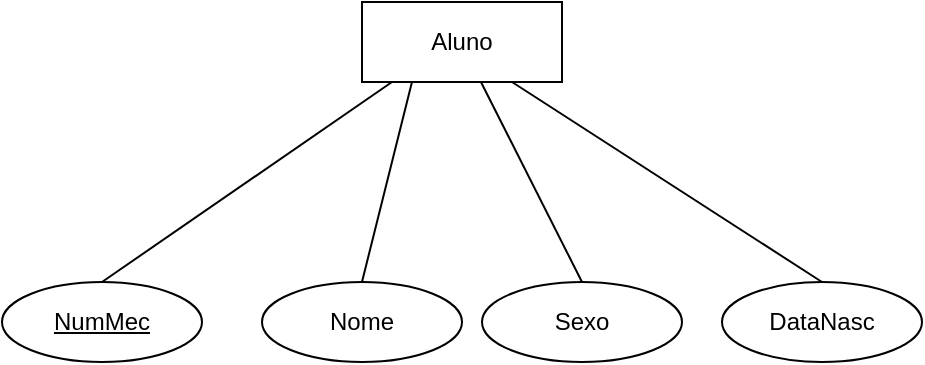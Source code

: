 <mxfile version="24.7.14">
  <diagram name="Página-1" id="2f2UPzV9zlhATGjmx9mv">
    <mxGraphModel dx="819" dy="446" grid="1" gridSize="10" guides="1" tooltips="1" connect="1" arrows="1" fold="1" page="1" pageScale="1" pageWidth="827" pageHeight="1169" math="0" shadow="0">
      <root>
        <mxCell id="0" />
        <mxCell id="1" parent="0" />
        <mxCell id="5HO97Udu_oxN3hNyHG41-3" value="Aluno" style="whiteSpace=wrap;html=1;align=center;" vertex="1" parent="1">
          <mxGeometry x="270" y="120" width="100" height="40" as="geometry" />
        </mxCell>
        <mxCell id="5HO97Udu_oxN3hNyHG41-4" value="&lt;u&gt;NumMec&lt;/u&gt;" style="ellipse;whiteSpace=wrap;html=1;align=center;" vertex="1" parent="1">
          <mxGeometry x="90" y="260" width="100" height="40" as="geometry" />
        </mxCell>
        <mxCell id="5HO97Udu_oxN3hNyHG41-5" value="Nome" style="ellipse;whiteSpace=wrap;html=1;align=center;" vertex="1" parent="1">
          <mxGeometry x="220" y="260" width="100" height="40" as="geometry" />
        </mxCell>
        <mxCell id="5HO97Udu_oxN3hNyHG41-6" value="Sexo" style="ellipse;whiteSpace=wrap;html=1;align=center;" vertex="1" parent="1">
          <mxGeometry x="330" y="260" width="100" height="40" as="geometry" />
        </mxCell>
        <mxCell id="5HO97Udu_oxN3hNyHG41-7" value="DataNasc" style="ellipse;whiteSpace=wrap;html=1;align=center;" vertex="1" parent="1">
          <mxGeometry x="450" y="260" width="100" height="40" as="geometry" />
        </mxCell>
        <mxCell id="5HO97Udu_oxN3hNyHG41-10" value="" style="endArrow=none;html=1;rounded=0;fontFamily=Helvetica;fontSize=12;fontColor=default;exitX=0.5;exitY=0;exitDx=0;exitDy=0;" edge="1" parent="1" source="5HO97Udu_oxN3hNyHG41-4">
          <mxGeometry relative="1" as="geometry">
            <mxPoint x="140" y="250" as="sourcePoint" />
            <mxPoint x="285" y="160" as="targetPoint" />
          </mxGeometry>
        </mxCell>
        <mxCell id="5HO97Udu_oxN3hNyHG41-13" value="" style="endArrow=none;html=1;rounded=0;fontFamily=Helvetica;fontSize=12;fontColor=default;exitX=0.5;exitY=0;exitDx=0;exitDy=0;entryX=0.25;entryY=1;entryDx=0;entryDy=0;" edge="1" parent="1" source="5HO97Udu_oxN3hNyHG41-5" target="5HO97Udu_oxN3hNyHG41-3">
          <mxGeometry relative="1" as="geometry">
            <mxPoint x="200" y="259" as="sourcePoint" />
            <mxPoint x="345" y="160" as="targetPoint" />
          </mxGeometry>
        </mxCell>
        <mxCell id="5HO97Udu_oxN3hNyHG41-14" value="" style="endArrow=none;html=1;rounded=0;fontFamily=Helvetica;fontSize=12;fontColor=default;exitX=0.5;exitY=0;exitDx=0;exitDy=0;entryX=0.596;entryY=1.007;entryDx=0;entryDy=0;entryPerimeter=0;" edge="1" parent="1" source="5HO97Udu_oxN3hNyHG41-6" target="5HO97Udu_oxN3hNyHG41-3">
          <mxGeometry relative="1" as="geometry">
            <mxPoint x="310" y="249" as="sourcePoint" />
            <mxPoint x="329" y="160" as="targetPoint" />
          </mxGeometry>
        </mxCell>
        <mxCell id="5HO97Udu_oxN3hNyHG41-15" value="" style="endArrow=none;html=1;rounded=0;fontFamily=Helvetica;fontSize=12;fontColor=default;exitX=0.5;exitY=0;exitDx=0;exitDy=0;entryX=0.75;entryY=1;entryDx=0;entryDy=0;" edge="1" parent="1" source="5HO97Udu_oxN3hNyHG41-7" target="5HO97Udu_oxN3hNyHG41-3">
          <mxGeometry relative="1" as="geometry">
            <mxPoint x="440" y="259" as="sourcePoint" />
            <mxPoint x="585" y="160" as="targetPoint" />
          </mxGeometry>
        </mxCell>
      </root>
    </mxGraphModel>
  </diagram>
</mxfile>
